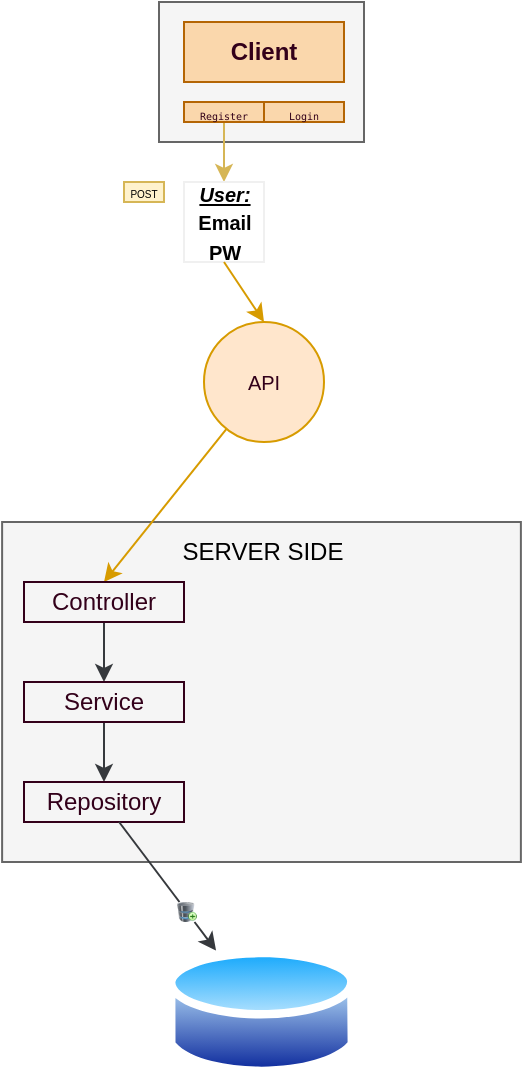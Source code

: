 <mxfile>
    <diagram id="Aly_x5OI6V0zkRRVqMgj" name="Page-1">
        <mxGraphModel dx="637" dy="535" grid="1" gridSize="10" guides="1" tooltips="1" connect="1" arrows="1" fold="1" page="1" pageScale="1" pageWidth="850" pageHeight="1100" math="0" shadow="0">
            <root>
                <mxCell id="0"/>
                <mxCell id="1" parent="0"/>
                <mxCell id="14" value="" style="rounded=0;whiteSpace=wrap;html=1;shadow=0;glass=0;sketch=0;strokeColor=#666666;fontSize=5;fontColor=#333333;fillColor=#f5f5f5;" vertex="1" parent="1">
                    <mxGeometry x="387.5" y="50" width="102.5" height="70" as="geometry"/>
                </mxCell>
                <object label="&lt;div style=&quot;&quot;&gt;&lt;span style=&quot;color: rgb(51, 0, 26); background-color: initial;&quot;&gt;Client&lt;/span&gt;&lt;/div&gt;" id="2">
                    <mxCell style="rounded=0;whiteSpace=wrap;html=1;fillColor=#fad7ac;strokeColor=#b46504;glass=0;shadow=0;fontStyle=1;align=center;" vertex="1" parent="1">
                        <mxGeometry x="400" y="60" width="80" height="30" as="geometry"/>
                    </mxCell>
                </object>
                <mxCell id="16" style="edgeStyle=none;html=1;entryX=0.5;entryY=0;entryDx=0;entryDy=0;fontSize=5;fontColor=#33001A;fillColor=#fff2cc;strokeColor=#d6b656;rounded=0;" edge="1" parent="1" source="5" target="15">
                    <mxGeometry relative="1" as="geometry"/>
                </mxCell>
                <mxCell id="5" value="&lt;pre&gt;&lt;font style=&quot;font-size: 5px;&quot; color=&quot;#33001a&quot;&gt;Register&lt;/font&gt;&lt;/pre&gt;" style="rounded=0;whiteSpace=wrap;html=1;shadow=0;glass=0;strokeColor=#b46504;fillColor=#fad7ac;align=center;" vertex="1" parent="1">
                    <mxGeometry x="400" y="100" width="40" height="10" as="geometry"/>
                </mxCell>
                <mxCell id="10" value="&lt;pre&gt;&lt;font style=&quot;font-size: 5px;&quot; color=&quot;#33001a&quot;&gt;Login&lt;/font&gt;&lt;/pre&gt;" style="rounded=0;whiteSpace=wrap;html=1;shadow=0;glass=0;strokeColor=#b46504;fillColor=#fad7ac;align=center;" vertex="1" parent="1">
                    <mxGeometry x="440" y="100" width="40" height="10" as="geometry"/>
                </mxCell>
                <mxCell id="15" value="&lt;blockquote style=&quot;margin: 0 0 0 40px; border: none; padding: 0px;&quot;&gt;&lt;br&gt;&lt;/blockquote&gt;" style="rounded=0;shadow=0;glass=0;sketch=0;strokeColor=#F0F0F0;fontSize=5;fontColor=default;fillColor=none;align=right;labelPosition=left;verticalLabelPosition=top;verticalAlign=bottom;whiteSpace=wrap;html=1;labelBackgroundColor=none;spacingTop=0;spacingLeft=0;" vertex="1" parent="1">
                    <mxGeometry x="400" y="140" width="40" height="40" as="geometry"/>
                </mxCell>
                <mxCell id="24" style="edgeStyle=none;html=1;exitX=0.5;exitY=1;exitDx=0;exitDy=0;entryX=0.5;entryY=0;entryDx=0;entryDy=0;fontSize=10;fontColor=#33001A;fillColor=#ffe6cc;strokeColor=#d79b00;" edge="1" parent="1" source="22" target="23">
                    <mxGeometry relative="1" as="geometry"/>
                </mxCell>
                <mxCell id="22" value="&lt;font style=&quot;font-size: 10px;&quot;&gt;&lt;u style=&quot;&quot;&gt;&lt;i style=&quot;&quot;&gt;User:&lt;br&gt;&lt;/i&gt;&lt;/u&gt;Email&lt;br&gt;PW&lt;br&gt;&lt;/font&gt;" style="text;strokeColor=none;fillColor=none;html=1;fontSize=12;fontStyle=1;verticalAlign=middle;align=center;rounded=0;shadow=0;glass=0;labelBackgroundColor=none;sketch=0;fontColor=default;" vertex="1" parent="1">
                    <mxGeometry x="370" y="140" width="100" height="40" as="geometry"/>
                </mxCell>
                <mxCell id="23" value="&lt;font color=&quot;#33001a&quot;&gt;API&lt;/font&gt;" style="ellipse;whiteSpace=wrap;html=1;aspect=fixed;rounded=0;shadow=0;glass=0;labelBackgroundColor=none;sketch=0;strokeColor=#d79b00;fontSize=10;fillColor=#ffe6cc;" vertex="1" parent="1">
                    <mxGeometry x="410" y="210" width="60" height="60" as="geometry"/>
                </mxCell>
                <mxCell id="25" value="" style="rounded=0;whiteSpace=wrap;html=1;shadow=0;glass=0;labelBackgroundColor=none;sketch=0;strokeColor=#666666;fontSize=10;fontColor=#333333;fillColor=#f5f5f5;" vertex="1" parent="1">
                    <mxGeometry x="309.06" y="310" width="259.38" height="170" as="geometry"/>
                </mxCell>
                <mxCell id="26" style="edgeStyle=none;html=1;entryX=0.5;entryY=0;entryDx=0;entryDy=0;fontSize=10;fontColor=#33001A;fillColor=#ffe6cc;strokeColor=#d79b00;" edge="1" parent="1" source="23" target="31">
                    <mxGeometry relative="1" as="geometry"/>
                </mxCell>
                <mxCell id="29" value="&lt;p style=&quot;line-height: 100%;&quot;&gt;&lt;font style=&quot;font-size: 5px;&quot;&gt;POST&lt;/font&gt;&lt;/p&gt;" style="rounded=0;whiteSpace=wrap;html=1;shadow=0;glass=0;labelBackgroundColor=none;sketch=0;fillStyle=auto;strokeColor=#d6b656;fontSize=10;fillColor=#fff2cc;fontColor=#000000;" vertex="1" parent="1">
                    <mxGeometry x="370" y="140" width="20" height="10" as="geometry"/>
                </mxCell>
                <mxCell id="30" value="&lt;font style=&quot;font-size: 12px;&quot;&gt;SERVER SIDE&lt;/font&gt;" style="text;html=1;strokeColor=none;fillColor=none;align=center;verticalAlign=middle;whiteSpace=wrap;rounded=0;shadow=0;glass=0;labelBackgroundColor=none;sketch=0;fillStyle=auto;fontSize=5;fontColor=#000000;" vertex="1" parent="1">
                    <mxGeometry x="384.38" y="310" width="111.25" height="30" as="geometry"/>
                </mxCell>
                <mxCell id="34" style="edgeStyle=none;rounded=0;html=1;exitX=0.5;exitY=1;exitDx=0;exitDy=0;entryX=0.5;entryY=0;entryDx=0;entryDy=0;fontSize=12;fontColor=#33001A;fillColor=#cdeb8b;strokeColor=#36393d;" edge="1" parent="1" source="31" target="32">
                    <mxGeometry relative="1" as="geometry"/>
                </mxCell>
                <mxCell id="31" value="&lt;font color=&quot;#33001a&quot;&gt;Controller&lt;/font&gt;" style="rounded=0;whiteSpace=wrap;html=1;shadow=0;glass=0;labelBackgroundColor=none;sketch=0;fillStyle=auto;fontSize=12;fillColor=none;strokeColor=#33001A;" vertex="1" parent="1">
                    <mxGeometry x="320" y="340" width="80" height="20" as="geometry"/>
                </mxCell>
                <mxCell id="35" style="edgeStyle=none;rounded=0;html=1;entryX=0.5;entryY=0;entryDx=0;entryDy=0;fontSize=12;fontColor=#33001A;fillColor=#ffff88;strokeColor=#36393d;" edge="1" parent="1" source="32" target="33">
                    <mxGeometry relative="1" as="geometry"/>
                </mxCell>
                <mxCell id="32" value="&lt;font color=&quot;#33001a&quot;&gt;Service&lt;/font&gt;" style="rounded=0;whiteSpace=wrap;html=1;shadow=0;glass=0;labelBackgroundColor=none;sketch=0;fillStyle=auto;fontSize=12;fillColor=none;strokeColor=#33001A;" vertex="1" parent="1">
                    <mxGeometry x="320" y="390" width="80" height="20" as="geometry"/>
                </mxCell>
                <mxCell id="37" style="edgeStyle=none;rounded=0;html=1;fontSize=12;fontColor=#33001A;fillColor=#ffff88;strokeColor=#36393d;startArrow=none;" edge="1" parent="1" source="38" target="36">
                    <mxGeometry relative="1" as="geometry"/>
                </mxCell>
                <mxCell id="33" value="&lt;font color=&quot;#33001a&quot;&gt;Repository&lt;/font&gt;" style="rounded=0;whiteSpace=wrap;html=1;shadow=0;glass=0;labelBackgroundColor=none;sketch=0;fillStyle=auto;fontSize=12;fillColor=none;strokeColor=#33001A;" vertex="1" parent="1">
                    <mxGeometry x="320" y="440" width="80" height="20" as="geometry"/>
                </mxCell>
                <mxCell id="36" value="" style="aspect=fixed;perimeter=ellipsePerimeter;html=1;align=center;shadow=0;dashed=0;spacingTop=3;image;image=img/lib/active_directory/database.svg;rounded=0;glass=0;labelBackgroundColor=none;sketch=0;fillStyle=auto;strokeColor=#33001A;fontSize=12;fontColor=#33001A;fillColor=none;" vertex="1" parent="1">
                    <mxGeometry x="391.45" y="520" width="94.6" height="70" as="geometry"/>
                </mxCell>
                <mxCell id="39" value="" style="edgeStyle=none;rounded=0;html=1;fontSize=12;fontColor=#33001A;fillColor=#ffff88;strokeColor=#36393d;endArrow=none;" edge="1" parent="1" source="33" target="38">
                    <mxGeometry relative="1" as="geometry">
                        <mxPoint x="367.616" y="460" as="sourcePoint"/>
                        <mxPoint x="416.751" y="524.52" as="targetPoint"/>
                    </mxGeometry>
                </mxCell>
                <mxCell id="38" value="" style="image;html=1;image=img/lib/clip_art/computers/Database_Add_128x128.png;rounded=0;shadow=0;glass=0;labelBackgroundColor=none;sketch=0;fillStyle=auto;strokeColor=#33001A;fontSize=12;fontColor=#33001A;fillColor=none;" vertex="1" parent="1">
                    <mxGeometry x="383" y="500" width="37" height="10" as="geometry"/>
                </mxCell>
            </root>
        </mxGraphModel>
    </diagram>
</mxfile>